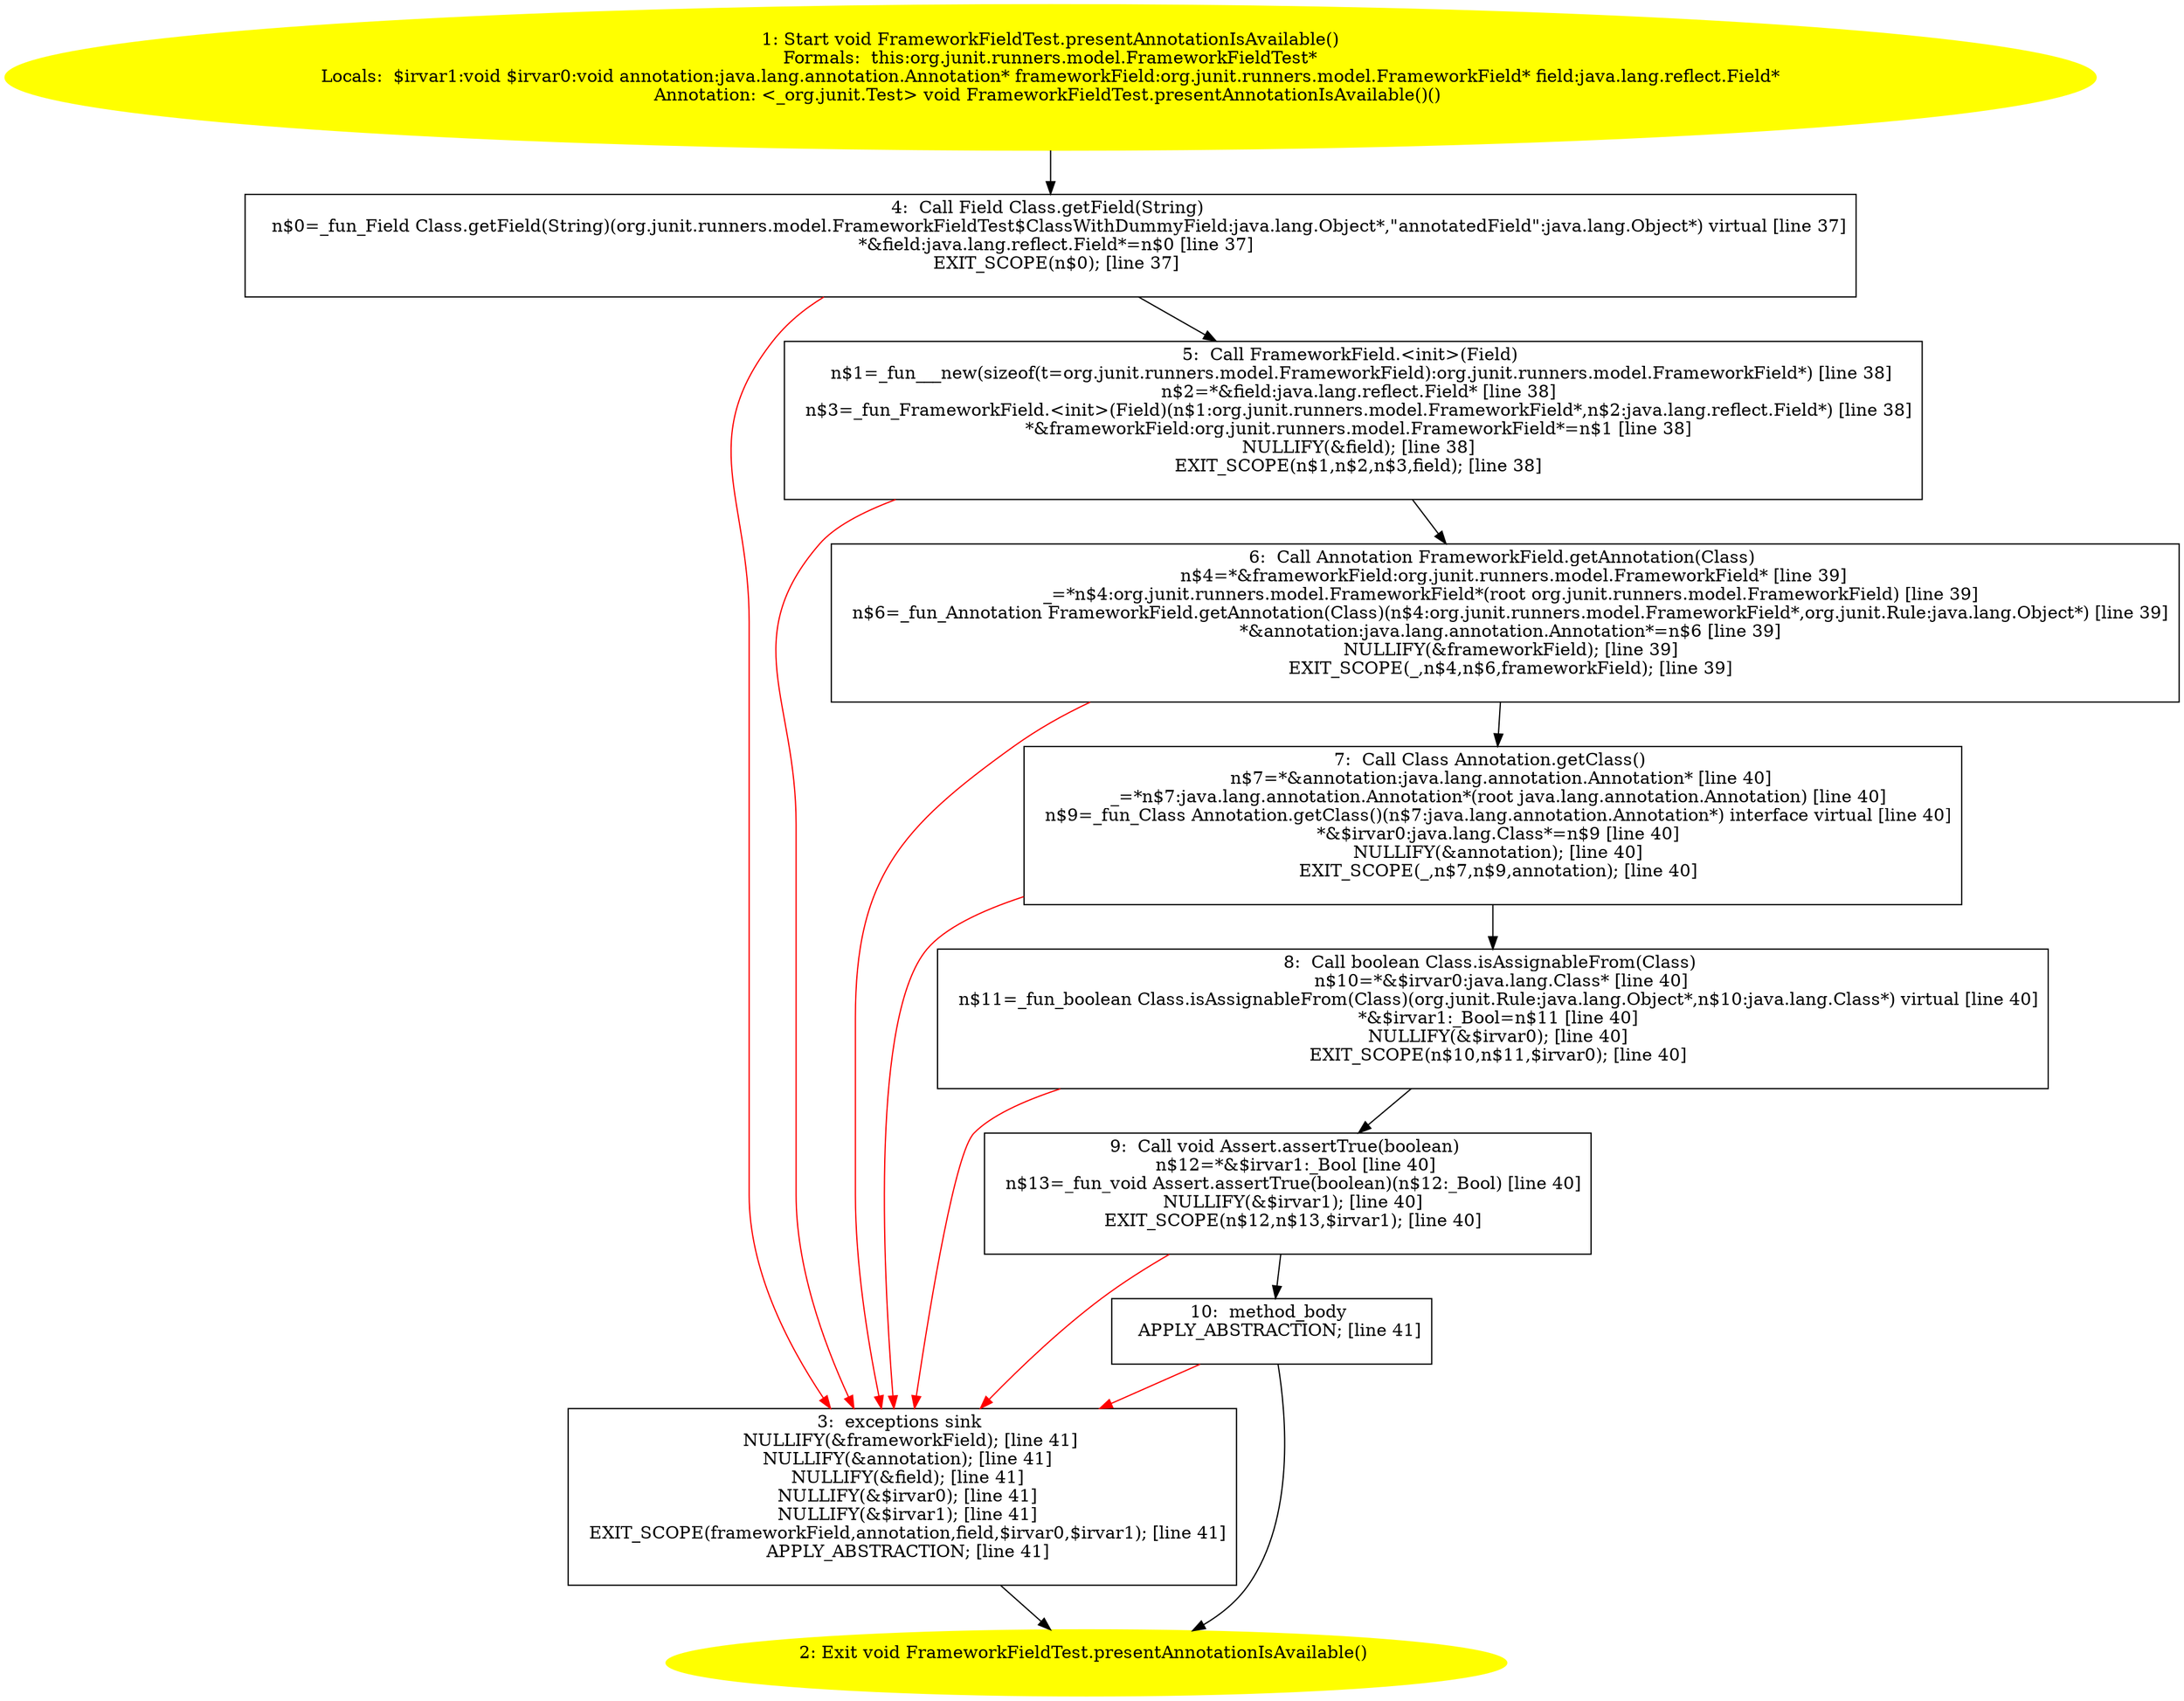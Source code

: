 /* @generated */
digraph cfg {
"org.junit.runners.model.FrameworkFieldTest.presentAnnotationIsAvailable():void.ebead2f4997372fcc644d6ddf5bac934_1" [label="1: Start void FrameworkFieldTest.presentAnnotationIsAvailable()\nFormals:  this:org.junit.runners.model.FrameworkFieldTest*\nLocals:  $irvar1:void $irvar0:void annotation:java.lang.annotation.Annotation* frameworkField:org.junit.runners.model.FrameworkField* field:java.lang.reflect.Field*\nAnnotation: <_org.junit.Test> void FrameworkFieldTest.presentAnnotationIsAvailable()() \n  " color=yellow style=filled]
	

	 "org.junit.runners.model.FrameworkFieldTest.presentAnnotationIsAvailable():void.ebead2f4997372fcc644d6ddf5bac934_1" -> "org.junit.runners.model.FrameworkFieldTest.presentAnnotationIsAvailable():void.ebead2f4997372fcc644d6ddf5bac934_4" ;
"org.junit.runners.model.FrameworkFieldTest.presentAnnotationIsAvailable():void.ebead2f4997372fcc644d6ddf5bac934_2" [label="2: Exit void FrameworkFieldTest.presentAnnotationIsAvailable() \n  " color=yellow style=filled]
	

"org.junit.runners.model.FrameworkFieldTest.presentAnnotationIsAvailable():void.ebead2f4997372fcc644d6ddf5bac934_3" [label="3:  exceptions sink \n   NULLIFY(&frameworkField); [line 41]\n  NULLIFY(&annotation); [line 41]\n  NULLIFY(&field); [line 41]\n  NULLIFY(&$irvar0); [line 41]\n  NULLIFY(&$irvar1); [line 41]\n  EXIT_SCOPE(frameworkField,annotation,field,$irvar0,$irvar1); [line 41]\n  APPLY_ABSTRACTION; [line 41]\n " shape="box"]
	

	 "org.junit.runners.model.FrameworkFieldTest.presentAnnotationIsAvailable():void.ebead2f4997372fcc644d6ddf5bac934_3" -> "org.junit.runners.model.FrameworkFieldTest.presentAnnotationIsAvailable():void.ebead2f4997372fcc644d6ddf5bac934_2" ;
"org.junit.runners.model.FrameworkFieldTest.presentAnnotationIsAvailable():void.ebead2f4997372fcc644d6ddf5bac934_4" [label="4:  Call Field Class.getField(String) \n   n$0=_fun_Field Class.getField(String)(org.junit.runners.model.FrameworkFieldTest$ClassWithDummyField:java.lang.Object*,\"annotatedField\":java.lang.Object*) virtual [line 37]\n  *&field:java.lang.reflect.Field*=n$0 [line 37]\n  EXIT_SCOPE(n$0); [line 37]\n " shape="box"]
	

	 "org.junit.runners.model.FrameworkFieldTest.presentAnnotationIsAvailable():void.ebead2f4997372fcc644d6ddf5bac934_4" -> "org.junit.runners.model.FrameworkFieldTest.presentAnnotationIsAvailable():void.ebead2f4997372fcc644d6ddf5bac934_5" ;
	 "org.junit.runners.model.FrameworkFieldTest.presentAnnotationIsAvailable():void.ebead2f4997372fcc644d6ddf5bac934_4" -> "org.junit.runners.model.FrameworkFieldTest.presentAnnotationIsAvailable():void.ebead2f4997372fcc644d6ddf5bac934_3" [color="red" ];
"org.junit.runners.model.FrameworkFieldTest.presentAnnotationIsAvailable():void.ebead2f4997372fcc644d6ddf5bac934_5" [label="5:  Call FrameworkField.<init>(Field) \n   n$1=_fun___new(sizeof(t=org.junit.runners.model.FrameworkField):org.junit.runners.model.FrameworkField*) [line 38]\n  n$2=*&field:java.lang.reflect.Field* [line 38]\n  n$3=_fun_FrameworkField.<init>(Field)(n$1:org.junit.runners.model.FrameworkField*,n$2:java.lang.reflect.Field*) [line 38]\n  *&frameworkField:org.junit.runners.model.FrameworkField*=n$1 [line 38]\n  NULLIFY(&field); [line 38]\n  EXIT_SCOPE(n$1,n$2,n$3,field); [line 38]\n " shape="box"]
	

	 "org.junit.runners.model.FrameworkFieldTest.presentAnnotationIsAvailable():void.ebead2f4997372fcc644d6ddf5bac934_5" -> "org.junit.runners.model.FrameworkFieldTest.presentAnnotationIsAvailable():void.ebead2f4997372fcc644d6ddf5bac934_6" ;
	 "org.junit.runners.model.FrameworkFieldTest.presentAnnotationIsAvailable():void.ebead2f4997372fcc644d6ddf5bac934_5" -> "org.junit.runners.model.FrameworkFieldTest.presentAnnotationIsAvailable():void.ebead2f4997372fcc644d6ddf5bac934_3" [color="red" ];
"org.junit.runners.model.FrameworkFieldTest.presentAnnotationIsAvailable():void.ebead2f4997372fcc644d6ddf5bac934_6" [label="6:  Call Annotation FrameworkField.getAnnotation(Class) \n   n$4=*&frameworkField:org.junit.runners.model.FrameworkField* [line 39]\n  _=*n$4:org.junit.runners.model.FrameworkField*(root org.junit.runners.model.FrameworkField) [line 39]\n  n$6=_fun_Annotation FrameworkField.getAnnotation(Class)(n$4:org.junit.runners.model.FrameworkField*,org.junit.Rule:java.lang.Object*) [line 39]\n  *&annotation:java.lang.annotation.Annotation*=n$6 [line 39]\n  NULLIFY(&frameworkField); [line 39]\n  EXIT_SCOPE(_,n$4,n$6,frameworkField); [line 39]\n " shape="box"]
	

	 "org.junit.runners.model.FrameworkFieldTest.presentAnnotationIsAvailable():void.ebead2f4997372fcc644d6ddf5bac934_6" -> "org.junit.runners.model.FrameworkFieldTest.presentAnnotationIsAvailable():void.ebead2f4997372fcc644d6ddf5bac934_7" ;
	 "org.junit.runners.model.FrameworkFieldTest.presentAnnotationIsAvailable():void.ebead2f4997372fcc644d6ddf5bac934_6" -> "org.junit.runners.model.FrameworkFieldTest.presentAnnotationIsAvailable():void.ebead2f4997372fcc644d6ddf5bac934_3" [color="red" ];
"org.junit.runners.model.FrameworkFieldTest.presentAnnotationIsAvailable():void.ebead2f4997372fcc644d6ddf5bac934_7" [label="7:  Call Class Annotation.getClass() \n   n$7=*&annotation:java.lang.annotation.Annotation* [line 40]\n  _=*n$7:java.lang.annotation.Annotation*(root java.lang.annotation.Annotation) [line 40]\n  n$9=_fun_Class Annotation.getClass()(n$7:java.lang.annotation.Annotation*) interface virtual [line 40]\n  *&$irvar0:java.lang.Class*=n$9 [line 40]\n  NULLIFY(&annotation); [line 40]\n  EXIT_SCOPE(_,n$7,n$9,annotation); [line 40]\n " shape="box"]
	

	 "org.junit.runners.model.FrameworkFieldTest.presentAnnotationIsAvailable():void.ebead2f4997372fcc644d6ddf5bac934_7" -> "org.junit.runners.model.FrameworkFieldTest.presentAnnotationIsAvailable():void.ebead2f4997372fcc644d6ddf5bac934_8" ;
	 "org.junit.runners.model.FrameworkFieldTest.presentAnnotationIsAvailable():void.ebead2f4997372fcc644d6ddf5bac934_7" -> "org.junit.runners.model.FrameworkFieldTest.presentAnnotationIsAvailable():void.ebead2f4997372fcc644d6ddf5bac934_3" [color="red" ];
"org.junit.runners.model.FrameworkFieldTest.presentAnnotationIsAvailable():void.ebead2f4997372fcc644d6ddf5bac934_8" [label="8:  Call boolean Class.isAssignableFrom(Class) \n   n$10=*&$irvar0:java.lang.Class* [line 40]\n  n$11=_fun_boolean Class.isAssignableFrom(Class)(org.junit.Rule:java.lang.Object*,n$10:java.lang.Class*) virtual [line 40]\n  *&$irvar1:_Bool=n$11 [line 40]\n  NULLIFY(&$irvar0); [line 40]\n  EXIT_SCOPE(n$10,n$11,$irvar0); [line 40]\n " shape="box"]
	

	 "org.junit.runners.model.FrameworkFieldTest.presentAnnotationIsAvailable():void.ebead2f4997372fcc644d6ddf5bac934_8" -> "org.junit.runners.model.FrameworkFieldTest.presentAnnotationIsAvailable():void.ebead2f4997372fcc644d6ddf5bac934_9" ;
	 "org.junit.runners.model.FrameworkFieldTest.presentAnnotationIsAvailable():void.ebead2f4997372fcc644d6ddf5bac934_8" -> "org.junit.runners.model.FrameworkFieldTest.presentAnnotationIsAvailable():void.ebead2f4997372fcc644d6ddf5bac934_3" [color="red" ];
"org.junit.runners.model.FrameworkFieldTest.presentAnnotationIsAvailable():void.ebead2f4997372fcc644d6ddf5bac934_9" [label="9:  Call void Assert.assertTrue(boolean) \n   n$12=*&$irvar1:_Bool [line 40]\n  n$13=_fun_void Assert.assertTrue(boolean)(n$12:_Bool) [line 40]\n  NULLIFY(&$irvar1); [line 40]\n  EXIT_SCOPE(n$12,n$13,$irvar1); [line 40]\n " shape="box"]
	

	 "org.junit.runners.model.FrameworkFieldTest.presentAnnotationIsAvailable():void.ebead2f4997372fcc644d6ddf5bac934_9" -> "org.junit.runners.model.FrameworkFieldTest.presentAnnotationIsAvailable():void.ebead2f4997372fcc644d6ddf5bac934_10" ;
	 "org.junit.runners.model.FrameworkFieldTest.presentAnnotationIsAvailable():void.ebead2f4997372fcc644d6ddf5bac934_9" -> "org.junit.runners.model.FrameworkFieldTest.presentAnnotationIsAvailable():void.ebead2f4997372fcc644d6ddf5bac934_3" [color="red" ];
"org.junit.runners.model.FrameworkFieldTest.presentAnnotationIsAvailable():void.ebead2f4997372fcc644d6ddf5bac934_10" [label="10:  method_body \n   APPLY_ABSTRACTION; [line 41]\n " shape="box"]
	

	 "org.junit.runners.model.FrameworkFieldTest.presentAnnotationIsAvailable():void.ebead2f4997372fcc644d6ddf5bac934_10" -> "org.junit.runners.model.FrameworkFieldTest.presentAnnotationIsAvailable():void.ebead2f4997372fcc644d6ddf5bac934_2" ;
	 "org.junit.runners.model.FrameworkFieldTest.presentAnnotationIsAvailable():void.ebead2f4997372fcc644d6ddf5bac934_10" -> "org.junit.runners.model.FrameworkFieldTest.presentAnnotationIsAvailable():void.ebead2f4997372fcc644d6ddf5bac934_3" [color="red" ];
}

